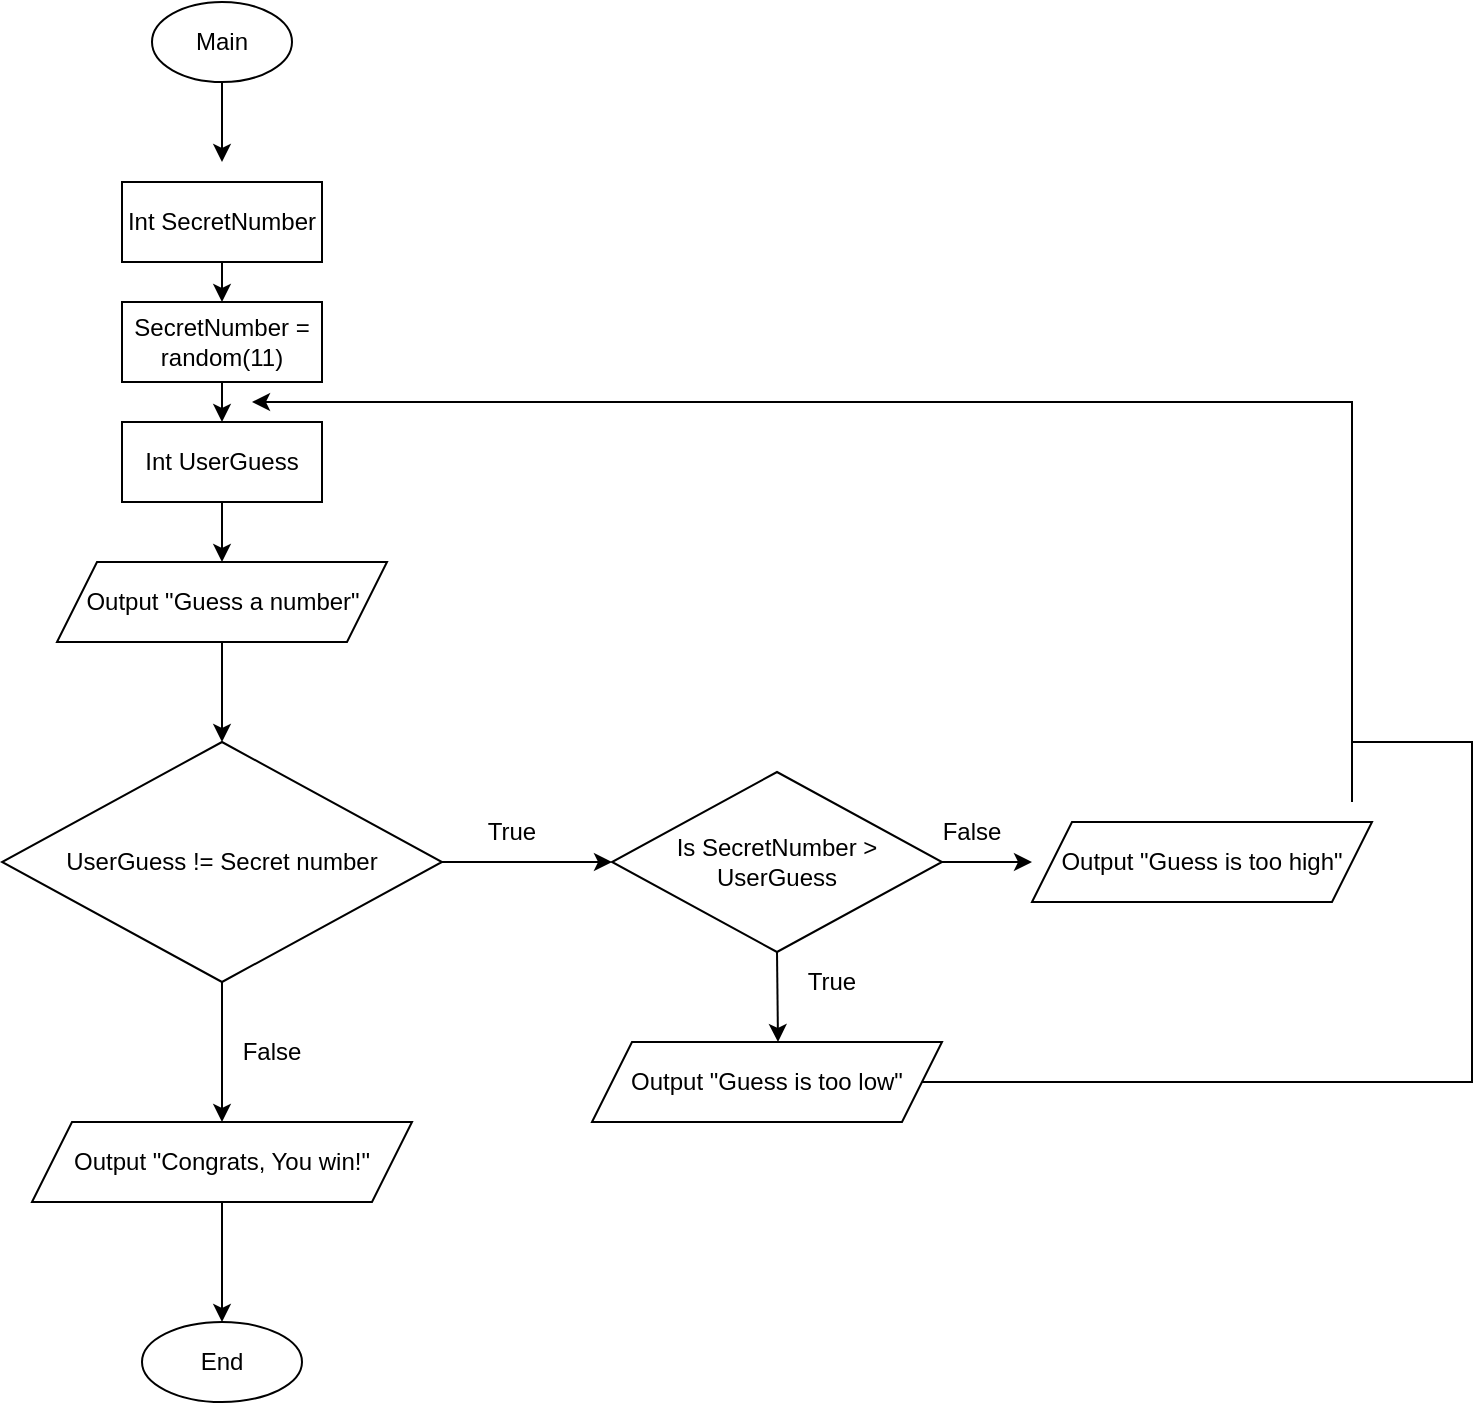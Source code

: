 <mxfile version="20.4.2" type="github"><diagram id="BE5tQMOAOXNNT4BE0W_k" name="Page-1"><mxGraphModel dx="1422" dy="794" grid="1" gridSize="10" guides="1" tooltips="1" connect="1" arrows="1" fold="1" page="1" pageScale="1" pageWidth="850" pageHeight="1100" math="0" shadow="0"><root><mxCell id="0"/><mxCell id="1" parent="0"/><mxCell id="tCkz6AJm5Mdt_OLS1g4i-1" value="Main" style="ellipse;whiteSpace=wrap;html=1;" parent="1" vertex="1"><mxGeometry x="130" y="50" width="70" height="40" as="geometry"/></mxCell><mxCell id="tCkz6AJm5Mdt_OLS1g4i-2" value="" style="endArrow=classic;html=1;rounded=0;exitX=0.5;exitY=1;exitDx=0;exitDy=0;" parent="1" source="tCkz6AJm5Mdt_OLS1g4i-1" edge="1"><mxGeometry width="50" height="50" relative="1" as="geometry"><mxPoint x="400" y="430" as="sourcePoint"/><mxPoint x="165" y="130" as="targetPoint"/></mxGeometry></mxCell><mxCell id="tCkz6AJm5Mdt_OLS1g4i-3" value="Int SecretNumber" style="rounded=0;whiteSpace=wrap;html=1;" parent="1" vertex="1"><mxGeometry x="115" y="140" width="100" height="40" as="geometry"/></mxCell><mxCell id="tCkz6AJm5Mdt_OLS1g4i-4" value="SecretNumber = random(11)" style="rounded=0;whiteSpace=wrap;html=1;" parent="1" vertex="1"><mxGeometry x="115" y="200" width="100" height="40" as="geometry"/></mxCell><mxCell id="tCkz6AJm5Mdt_OLS1g4i-5" value="Int UserGuess" style="rounded=0;whiteSpace=wrap;html=1;" parent="1" vertex="1"><mxGeometry x="115" y="260" width="100" height="40" as="geometry"/></mxCell><mxCell id="tCkz6AJm5Mdt_OLS1g4i-6" value="Output &quot;Guess a number&quot;" style="shape=parallelogram;perimeter=parallelogramPerimeter;whiteSpace=wrap;html=1;fixedSize=1;" parent="1" vertex="1"><mxGeometry x="82.5" y="330" width="165" height="40" as="geometry"/></mxCell><mxCell id="tCkz6AJm5Mdt_OLS1g4i-7" value="UserGuess != Secret number" style="rhombus;whiteSpace=wrap;html=1;" parent="1" vertex="1"><mxGeometry x="55" y="420" width="220" height="120" as="geometry"/></mxCell><mxCell id="tCkz6AJm5Mdt_OLS1g4i-8" value="" style="endArrow=classic;html=1;rounded=0;exitX=0.5;exitY=1;exitDx=0;exitDy=0;entryX=0.5;entryY=0;entryDx=0;entryDy=0;" parent="1" source="tCkz6AJm5Mdt_OLS1g4i-3" target="tCkz6AJm5Mdt_OLS1g4i-4" edge="1"><mxGeometry width="50" height="50" relative="1" as="geometry"><mxPoint x="400" y="430" as="sourcePoint"/><mxPoint x="450" y="380" as="targetPoint"/></mxGeometry></mxCell><mxCell id="tCkz6AJm5Mdt_OLS1g4i-9" value="" style="endArrow=classic;html=1;rounded=0;exitX=0.5;exitY=1;exitDx=0;exitDy=0;entryX=0.5;entryY=0;entryDx=0;entryDy=0;" parent="1" source="tCkz6AJm5Mdt_OLS1g4i-4" target="tCkz6AJm5Mdt_OLS1g4i-5" edge="1"><mxGeometry width="50" height="50" relative="1" as="geometry"><mxPoint x="175" y="190" as="sourcePoint"/><mxPoint x="175" y="210" as="targetPoint"/></mxGeometry></mxCell><mxCell id="tCkz6AJm5Mdt_OLS1g4i-10" value="" style="endArrow=classic;html=1;rounded=0;exitX=0.5;exitY=1;exitDx=0;exitDy=0;entryX=0.5;entryY=0;entryDx=0;entryDy=0;" parent="1" source="tCkz6AJm5Mdt_OLS1g4i-5" target="tCkz6AJm5Mdt_OLS1g4i-6" edge="1"><mxGeometry width="50" height="50" relative="1" as="geometry"><mxPoint x="185" y="200" as="sourcePoint"/><mxPoint x="185" y="220" as="targetPoint"/></mxGeometry></mxCell><mxCell id="tCkz6AJm5Mdt_OLS1g4i-11" value="" style="endArrow=classic;html=1;rounded=0;exitX=0.5;exitY=1;exitDx=0;exitDy=0;entryX=0.5;entryY=0;entryDx=0;entryDy=0;" parent="1" source="tCkz6AJm5Mdt_OLS1g4i-6" target="tCkz6AJm5Mdt_OLS1g4i-7" edge="1"><mxGeometry width="50" height="50" relative="1" as="geometry"><mxPoint x="195" y="210" as="sourcePoint"/><mxPoint x="195" y="230" as="targetPoint"/></mxGeometry></mxCell><mxCell id="tCkz6AJm5Mdt_OLS1g4i-12" value="" style="endArrow=classic;html=1;rounded=0;exitX=1;exitY=0.5;exitDx=0;exitDy=0;" parent="1" source="tCkz6AJm5Mdt_OLS1g4i-7" target="tCkz6AJm5Mdt_OLS1g4i-13" edge="1"><mxGeometry width="50" height="50" relative="1" as="geometry"><mxPoint x="205" y="220" as="sourcePoint"/><mxPoint x="360" y="480" as="targetPoint"/></mxGeometry></mxCell><mxCell id="tCkz6AJm5Mdt_OLS1g4i-13" value="Is SecretNumber &amp;gt; UserGuess" style="rhombus;whiteSpace=wrap;html=1;" parent="1" vertex="1"><mxGeometry x="360" y="435" width="165" height="90" as="geometry"/></mxCell><mxCell id="tCkz6AJm5Mdt_OLS1g4i-14" value="" style="endArrow=classic;html=1;rounded=0;exitX=0.5;exitY=1;exitDx=0;exitDy=0;" parent="1" source="tCkz6AJm5Mdt_OLS1g4i-13" edge="1"><mxGeometry width="50" height="50" relative="1" as="geometry"><mxPoint x="285" y="490" as="sourcePoint"/><mxPoint x="443" y="570" as="targetPoint"/><Array as="points"/></mxGeometry></mxCell><mxCell id="tCkz6AJm5Mdt_OLS1g4i-15" value="Output &quot;Guess is too low&quot;" style="shape=parallelogram;perimeter=parallelogramPerimeter;whiteSpace=wrap;html=1;fixedSize=1;" parent="1" vertex="1"><mxGeometry x="350" y="570" width="175" height="40" as="geometry"/></mxCell><mxCell id="tCkz6AJm5Mdt_OLS1g4i-16" value="" style="endArrow=classic;html=1;rounded=0;exitX=1;exitY=0.5;exitDx=0;exitDy=0;" parent="1" source="tCkz6AJm5Mdt_OLS1g4i-13" edge="1"><mxGeometry width="50" height="50" relative="1" as="geometry"><mxPoint x="540" y="490" as="sourcePoint"/><mxPoint x="570" y="480" as="targetPoint"/><Array as="points"/></mxGeometry></mxCell><mxCell id="tCkz6AJm5Mdt_OLS1g4i-17" value="Output &quot;Guess is too high&quot;" style="shape=parallelogram;perimeter=parallelogramPerimeter;whiteSpace=wrap;html=1;fixedSize=1;" parent="1" vertex="1"><mxGeometry x="570" y="460" width="170" height="40" as="geometry"/></mxCell><mxCell id="tCkz6AJm5Mdt_OLS1g4i-18" value="True" style="text;html=1;strokeColor=none;fillColor=none;align=center;verticalAlign=middle;whiteSpace=wrap;rounded=0;" parent="1" vertex="1"><mxGeometry x="280" y="450" width="60" height="30" as="geometry"/></mxCell><mxCell id="tCkz6AJm5Mdt_OLS1g4i-19" value="True" style="text;html=1;strokeColor=none;fillColor=none;align=center;verticalAlign=middle;whiteSpace=wrap;rounded=0;" parent="1" vertex="1"><mxGeometry x="440" y="525" width="60" height="30" as="geometry"/></mxCell><mxCell id="tCkz6AJm5Mdt_OLS1g4i-20" value="False" style="text;html=1;strokeColor=none;fillColor=none;align=center;verticalAlign=middle;whiteSpace=wrap;rounded=0;" parent="1" vertex="1"><mxGeometry x="510" y="450" width="60" height="30" as="geometry"/></mxCell><mxCell id="tCkz6AJm5Mdt_OLS1g4i-21" value="False" style="text;html=1;strokeColor=none;fillColor=none;align=center;verticalAlign=middle;whiteSpace=wrap;rounded=0;" parent="1" vertex="1"><mxGeometry x="160" y="560" width="60" height="30" as="geometry"/></mxCell><mxCell id="tCkz6AJm5Mdt_OLS1g4i-22" value="" style="endArrow=classic;html=1;rounded=0;exitX=0.5;exitY=1;exitDx=0;exitDy=0;" parent="1" source="tCkz6AJm5Mdt_OLS1g4i-7" edge="1"><mxGeometry width="50" height="50" relative="1" as="geometry"><mxPoint x="175" y="380" as="sourcePoint"/><mxPoint x="165" y="610" as="targetPoint"/></mxGeometry></mxCell><mxCell id="tCkz6AJm5Mdt_OLS1g4i-23" value="Output &quot;Congrats, You win!&quot;" style="shape=parallelogram;perimeter=parallelogramPerimeter;whiteSpace=wrap;html=1;fixedSize=1;" parent="1" vertex="1"><mxGeometry x="70" y="610" width="190" height="40" as="geometry"/></mxCell><mxCell id="tCkz6AJm5Mdt_OLS1g4i-26" value="" style="endArrow=classic;html=1;rounded=0;" parent="1" edge="1"><mxGeometry width="50" height="50" relative="1" as="geometry"><mxPoint x="730" y="450" as="sourcePoint"/><mxPoint x="180" y="250" as="targetPoint"/><Array as="points"><mxPoint x="730" y="250"/></Array></mxGeometry></mxCell><mxCell id="tCkz6AJm5Mdt_OLS1g4i-27" value="" style="endArrow=none;html=1;rounded=0;exitX=1;exitY=0.5;exitDx=0;exitDy=0;" parent="1" source="tCkz6AJm5Mdt_OLS1g4i-15" edge="1"><mxGeometry width="50" height="50" relative="1" as="geometry"><mxPoint x="400" y="410" as="sourcePoint"/><mxPoint x="730" y="420" as="targetPoint"/><Array as="points"><mxPoint x="790" y="590"/><mxPoint x="790" y="420"/></Array></mxGeometry></mxCell><mxCell id="tCkz6AJm5Mdt_OLS1g4i-28" value="End" style="ellipse;whiteSpace=wrap;html=1;" parent="1" vertex="1"><mxGeometry x="125" y="710" width="80" height="40" as="geometry"/></mxCell><mxCell id="tCkz6AJm5Mdt_OLS1g4i-29" value="" style="endArrow=classic;html=1;rounded=0;exitX=0.5;exitY=1;exitDx=0;exitDy=0;entryX=0.5;entryY=0;entryDx=0;entryDy=0;" parent="1" source="tCkz6AJm5Mdt_OLS1g4i-23" target="tCkz6AJm5Mdt_OLS1g4i-28" edge="1"><mxGeometry width="50" height="50" relative="1" as="geometry"><mxPoint x="400" y="780" as="sourcePoint"/><mxPoint x="450" y="730" as="targetPoint"/></mxGeometry></mxCell></root></mxGraphModel></diagram></mxfile>